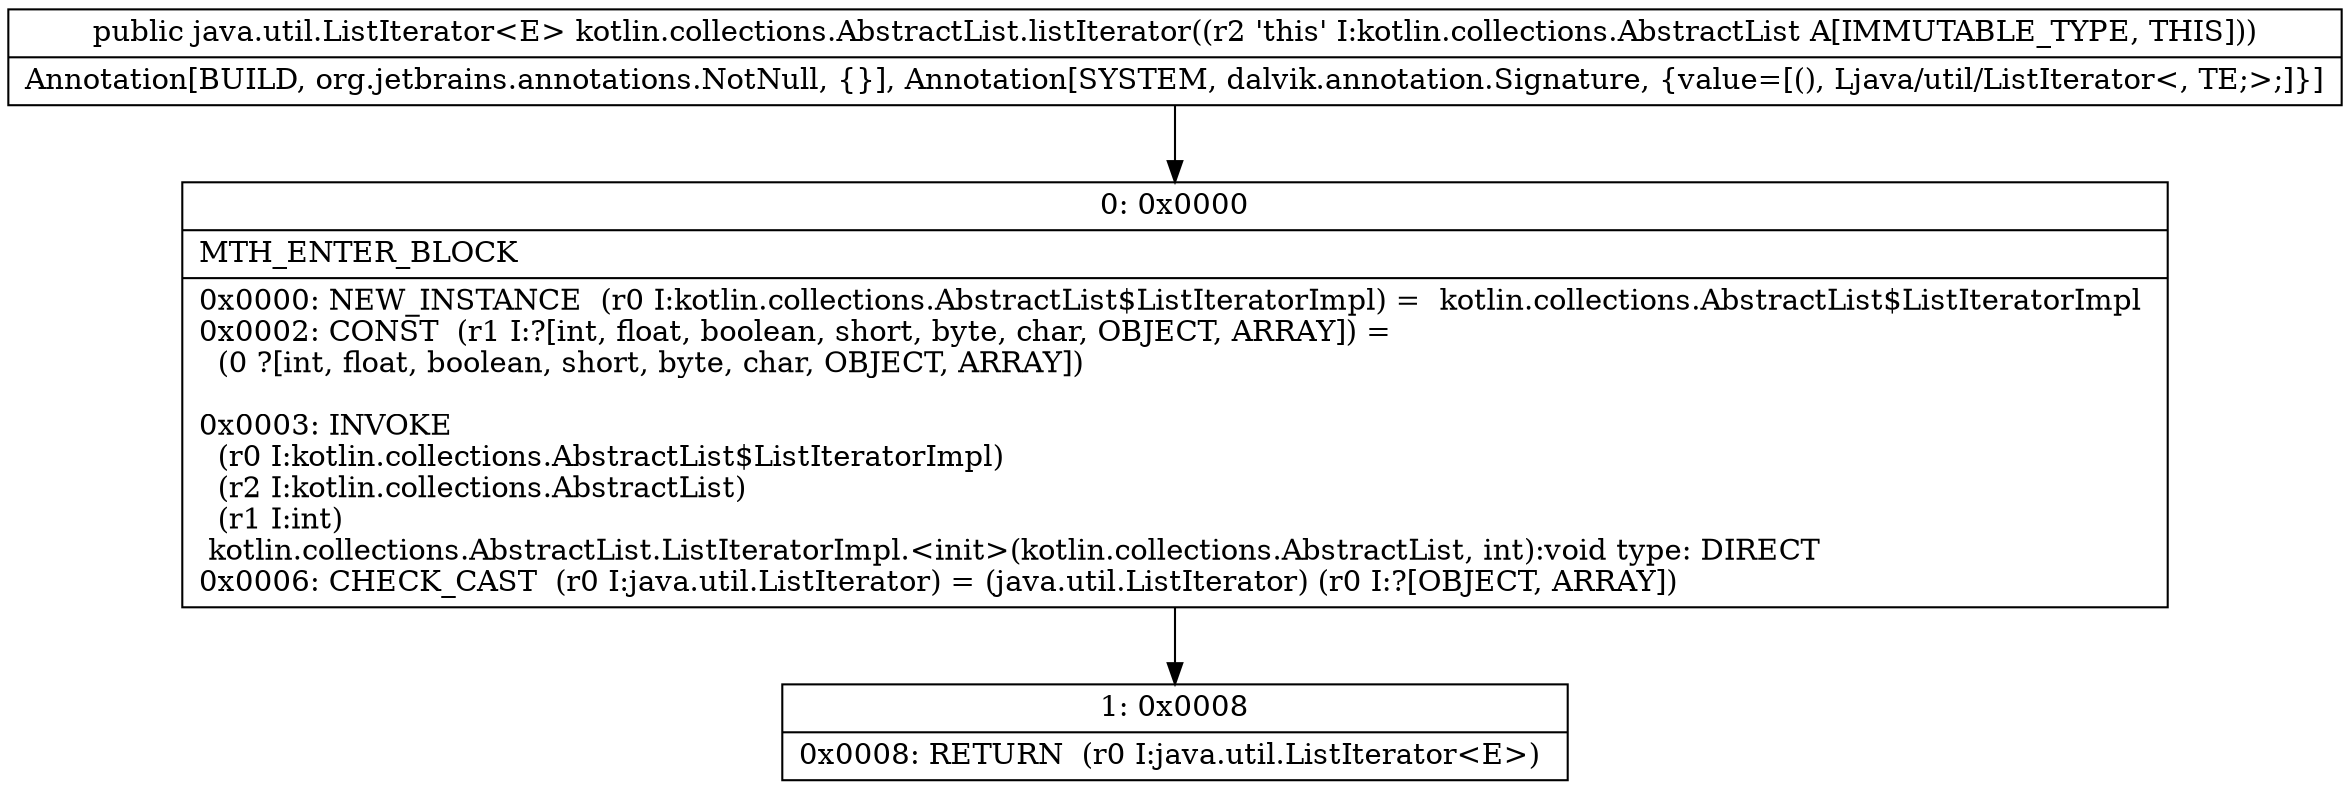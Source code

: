 digraph "CFG forkotlin.collections.AbstractList.listIterator()Ljava\/util\/ListIterator;" {
Node_0 [shape=record,label="{0\:\ 0x0000|MTH_ENTER_BLOCK\l|0x0000: NEW_INSTANCE  (r0 I:kotlin.collections.AbstractList$ListIteratorImpl) =  kotlin.collections.AbstractList$ListIteratorImpl \l0x0002: CONST  (r1 I:?[int, float, boolean, short, byte, char, OBJECT, ARRAY]) = \l  (0 ?[int, float, boolean, short, byte, char, OBJECT, ARRAY])\l \l0x0003: INVOKE  \l  (r0 I:kotlin.collections.AbstractList$ListIteratorImpl)\l  (r2 I:kotlin.collections.AbstractList)\l  (r1 I:int)\l kotlin.collections.AbstractList.ListIteratorImpl.\<init\>(kotlin.collections.AbstractList, int):void type: DIRECT \l0x0006: CHECK_CAST  (r0 I:java.util.ListIterator) = (java.util.ListIterator) (r0 I:?[OBJECT, ARRAY]) \l}"];
Node_1 [shape=record,label="{1\:\ 0x0008|0x0008: RETURN  (r0 I:java.util.ListIterator\<E\>) \l}"];
MethodNode[shape=record,label="{public java.util.ListIterator\<E\> kotlin.collections.AbstractList.listIterator((r2 'this' I:kotlin.collections.AbstractList A[IMMUTABLE_TYPE, THIS]))  | Annotation[BUILD, org.jetbrains.annotations.NotNull, \{\}], Annotation[SYSTEM, dalvik.annotation.Signature, \{value=[(), Ljava\/util\/ListIterator\<, TE;\>;]\}]\l}"];
MethodNode -> Node_0;
Node_0 -> Node_1;
}

